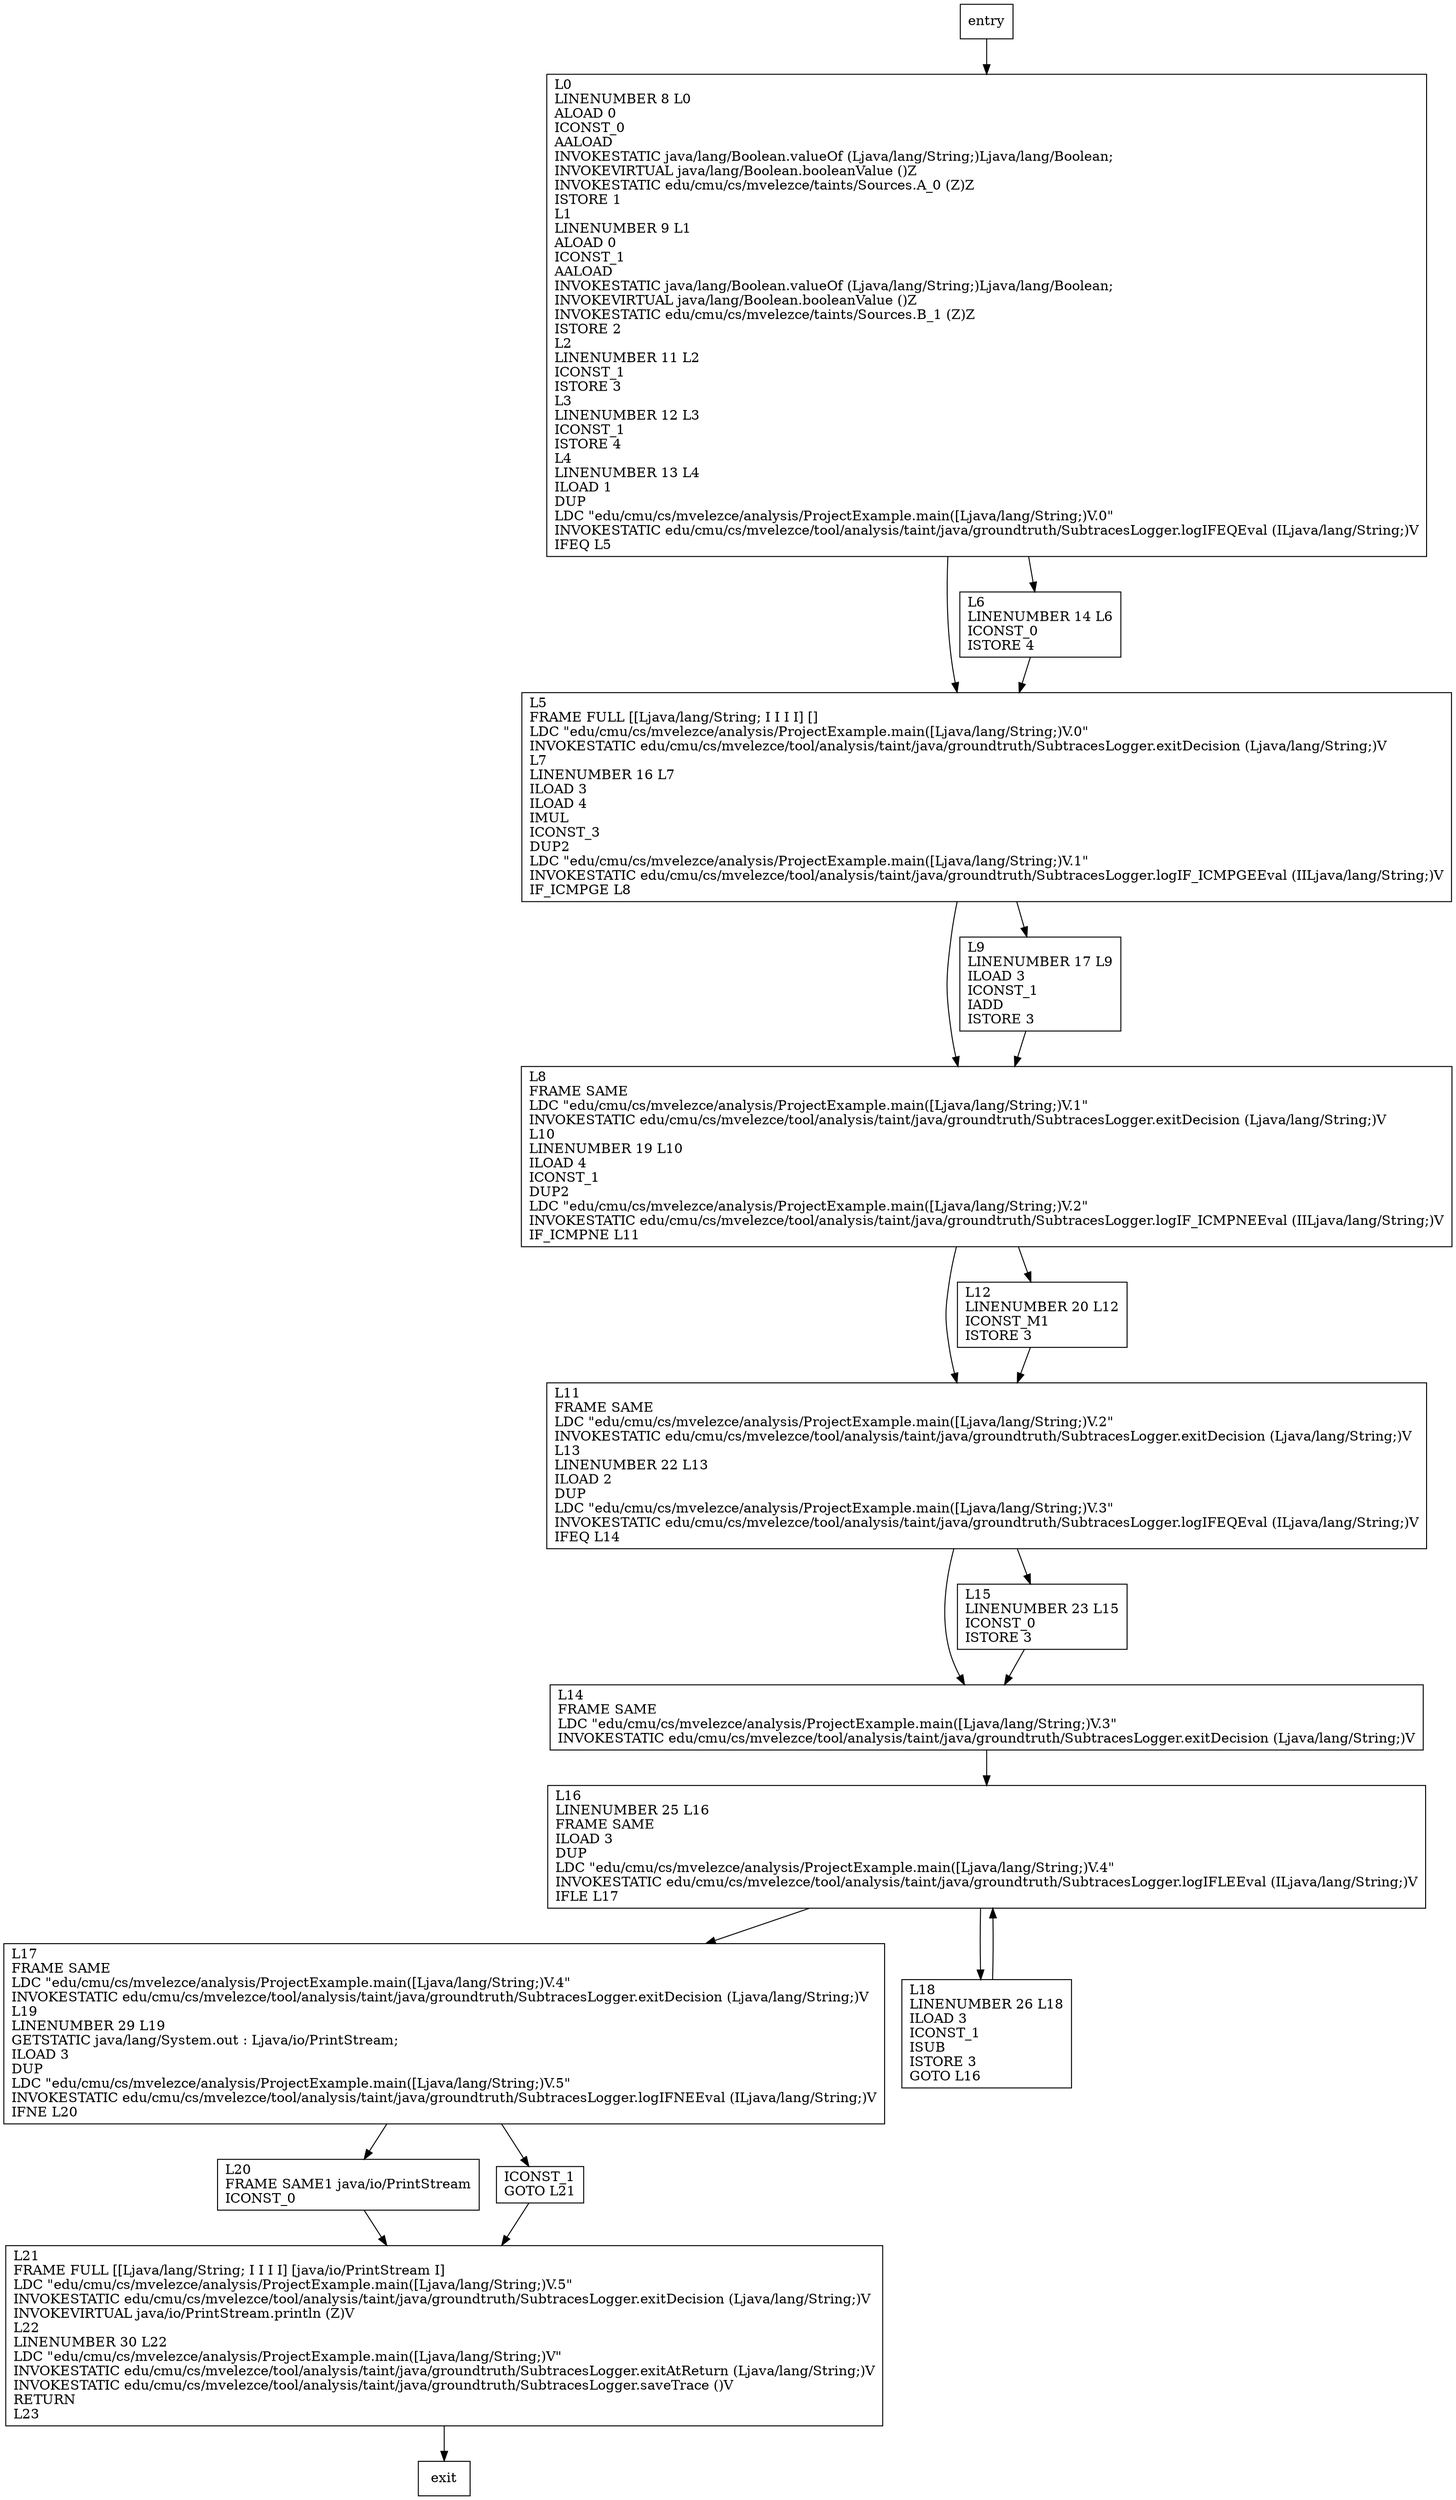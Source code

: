 digraph main {
node [shape=record];
1266435158 [label="L16\lLINENUMBER 25 L16\lFRAME SAME\lILOAD 3\lDUP\lLDC \"edu/cmu/cs/mvelezce/analysis/ProjectExample.main([Ljava/lang/String;)V.4\"\lINVOKESTATIC edu/cmu/cs/mvelezce/tool/analysis/taint/java/groundtruth/SubtracesLogger.logIFLEEval (ILjava/lang/String;)V\lIFLE L17\l"];
445192925 [label="L5\lFRAME FULL [[Ljava/lang/String; I I I I] []\lLDC \"edu/cmu/cs/mvelezce/analysis/ProjectExample.main([Ljava/lang/String;)V.0\"\lINVOKESTATIC edu/cmu/cs/mvelezce/tool/analysis/taint/java/groundtruth/SubtracesLogger.exitDecision (Ljava/lang/String;)V\lL7\lLINENUMBER 16 L7\lILOAD 3\lILOAD 4\lIMUL\lICONST_3\lDUP2\lLDC \"edu/cmu/cs/mvelezce/analysis/ProjectExample.main([Ljava/lang/String;)V.1\"\lINVOKESTATIC edu/cmu/cs/mvelezce/tool/analysis/taint/java/groundtruth/SubtracesLogger.logIF_ICMPGEEval (IILjava/lang/String;)V\lIF_ICMPGE L8\l"];
745966298 [label="L17\lFRAME SAME\lLDC \"edu/cmu/cs/mvelezce/analysis/ProjectExample.main([Ljava/lang/String;)V.4\"\lINVOKESTATIC edu/cmu/cs/mvelezce/tool/analysis/taint/java/groundtruth/SubtracesLogger.exitDecision (Ljava/lang/String;)V\lL19\lLINENUMBER 29 L19\lGETSTATIC java/lang/System.out : Ljava/io/PrintStream;\lILOAD 3\lDUP\lLDC \"edu/cmu/cs/mvelezce/analysis/ProjectExample.main([Ljava/lang/String;)V.5\"\lINVOKESTATIC edu/cmu/cs/mvelezce/tool/analysis/taint/java/groundtruth/SubtracesLogger.logIFNEEval (ILjava/lang/String;)V\lIFNE L20\l"];
947647193 [label="L11\lFRAME SAME\lLDC \"edu/cmu/cs/mvelezce/analysis/ProjectExample.main([Ljava/lang/String;)V.2\"\lINVOKESTATIC edu/cmu/cs/mvelezce/tool/analysis/taint/java/groundtruth/SubtracesLogger.exitDecision (Ljava/lang/String;)V\lL13\lLINENUMBER 22 L13\lILOAD 2\lDUP\lLDC \"edu/cmu/cs/mvelezce/analysis/ProjectExample.main([Ljava/lang/String;)V.3\"\lINVOKESTATIC edu/cmu/cs/mvelezce/tool/analysis/taint/java/groundtruth/SubtracesLogger.logIFEQEval (ILjava/lang/String;)V\lIFEQ L14\l"];
203409962 [label="L18\lLINENUMBER 26 L18\lILOAD 3\lICONST_1\lISUB\lISTORE 3\lGOTO L16\l"];
2084863094 [label="L20\lFRAME SAME1 java/io/PrintStream\lICONST_0\l"];
1366741625 [label="L6\lLINENUMBER 14 L6\lICONST_0\lISTORE 4\l"];
1610155589 [label="L12\lLINENUMBER 20 L12\lICONST_M1\lISTORE 3\l"];
225753796 [label="L8\lFRAME SAME\lLDC \"edu/cmu/cs/mvelezce/analysis/ProjectExample.main([Ljava/lang/String;)V.1\"\lINVOKESTATIC edu/cmu/cs/mvelezce/tool/analysis/taint/java/groundtruth/SubtracesLogger.exitDecision (Ljava/lang/String;)V\lL10\lLINENUMBER 19 L10\lILOAD 4\lICONST_1\lDUP2\lLDC \"edu/cmu/cs/mvelezce/analysis/ProjectExample.main([Ljava/lang/String;)V.2\"\lINVOKESTATIC edu/cmu/cs/mvelezce/tool/analysis/taint/java/groundtruth/SubtracesLogger.logIF_ICMPNEEval (IILjava/lang/String;)V\lIF_ICMPNE L11\l"];
1545644729 [label="L14\lFRAME SAME\lLDC \"edu/cmu/cs/mvelezce/analysis/ProjectExample.main([Ljava/lang/String;)V.3\"\lINVOKESTATIC edu/cmu/cs/mvelezce/tool/analysis/taint/java/groundtruth/SubtracesLogger.exitDecision (Ljava/lang/String;)V\l"];
1429462130 [label="ICONST_1\lGOTO L21\l"];
1957338226 [label="L15\lLINENUMBER 23 L15\lICONST_0\lISTORE 3\l"];
1694239102 [label="L21\lFRAME FULL [[Ljava/lang/String; I I I I] [java/io/PrintStream I]\lLDC \"edu/cmu/cs/mvelezce/analysis/ProjectExample.main([Ljava/lang/String;)V.5\"\lINVOKESTATIC edu/cmu/cs/mvelezce/tool/analysis/taint/java/groundtruth/SubtracesLogger.exitDecision (Ljava/lang/String;)V\lINVOKEVIRTUAL java/io/PrintStream.println (Z)V\lL22\lLINENUMBER 30 L22\lLDC \"edu/cmu/cs/mvelezce/analysis/ProjectExample.main([Ljava/lang/String;)V\"\lINVOKESTATIC edu/cmu/cs/mvelezce/tool/analysis/taint/java/groundtruth/SubtracesLogger.exitAtReturn (Ljava/lang/String;)V\lINVOKESTATIC edu/cmu/cs/mvelezce/tool/analysis/taint/java/groundtruth/SubtracesLogger.saveTrace ()V\lRETURN\lL23\l"];
926905424 [label="L9\lLINENUMBER 17 L9\lILOAD 3\lICONST_1\lIADD\lISTORE 3\l"];
1103067610 [label="L0\lLINENUMBER 8 L0\lALOAD 0\lICONST_0\lAALOAD\lINVOKESTATIC java/lang/Boolean.valueOf (Ljava/lang/String;)Ljava/lang/Boolean;\lINVOKEVIRTUAL java/lang/Boolean.booleanValue ()Z\lINVOKESTATIC edu/cmu/cs/mvelezce/taints/Sources.A_0 (Z)Z\lISTORE 1\lL1\lLINENUMBER 9 L1\lALOAD 0\lICONST_1\lAALOAD\lINVOKESTATIC java/lang/Boolean.valueOf (Ljava/lang/String;)Ljava/lang/Boolean;\lINVOKEVIRTUAL java/lang/Boolean.booleanValue ()Z\lINVOKESTATIC edu/cmu/cs/mvelezce/taints/Sources.B_1 (Z)Z\lISTORE 2\lL2\lLINENUMBER 11 L2\lICONST_1\lISTORE 3\lL3\lLINENUMBER 12 L3\lICONST_1\lISTORE 4\lL4\lLINENUMBER 13 L4\lILOAD 1\lDUP\lLDC \"edu/cmu/cs/mvelezce/analysis/ProjectExample.main([Ljava/lang/String;)V.0\"\lINVOKESTATIC edu/cmu/cs/mvelezce/tool/analysis/taint/java/groundtruth/SubtracesLogger.logIFEQEval (ILjava/lang/String;)V\lIFEQ L5\l"];
entry;
exit;
1266435158 -> 745966298;
1266435158 -> 203409962;
445192925 -> 225753796;
445192925 -> 926905424;
745966298 -> 2084863094;
745966298 -> 1429462130;
947647193 -> 1545644729;
947647193 -> 1957338226;
203409962 -> 1266435158;
2084863094 -> 1694239102;
1366741625 -> 445192925;
1610155589 -> 947647193;
entry -> 1103067610;
225753796 -> 947647193;
225753796 -> 1610155589;
1545644729 -> 1266435158;
1429462130 -> 1694239102;
1957338226 -> 1545644729;
1694239102 -> exit;
926905424 -> 225753796;
1103067610 -> 445192925;
1103067610 -> 1366741625;
}
